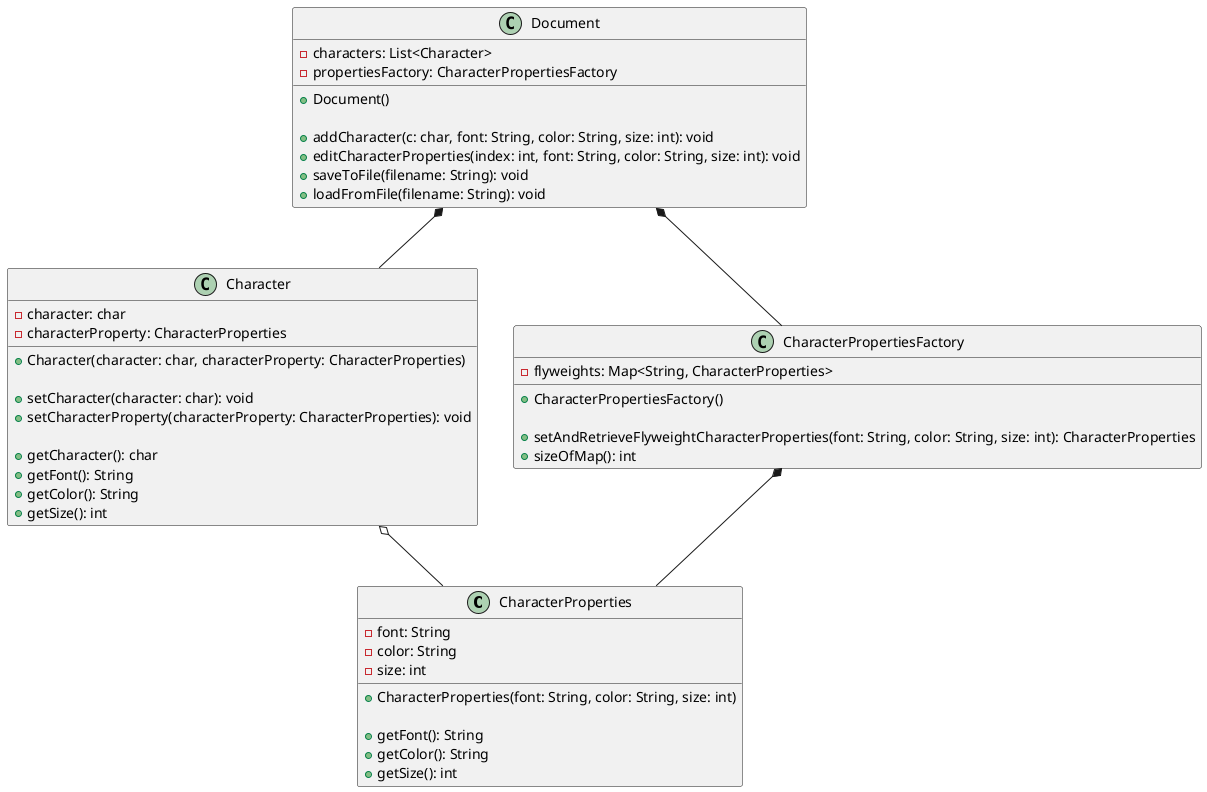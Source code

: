 @startuml
'https://plantuml.com/class-diagram

class CharacterProperties {
-font: String
-color: String
-size: int

'Constructor
+CharacterProperties(font: String, color: String, size: int)

'Getter methods
+getFont(): String
+getColor(): String
+getSize(): int
}

class Character {
-character: char
-characterProperty: CharacterProperties

'Constructor
+Character(character: char, characterProperty: CharacterProperties)

'Getter and setter methods
+setCharacter(character: char): void
+setCharacterProperty(characterProperty: CharacterProperties): void

+getCharacter(): char
+getFont(): String
+getColor(): String
+getSize(): int
}

class CharacterPropertiesFactory {
-flyweights: Map<String, CharacterProperties>

'Constructor
+CharacterPropertiesFactory()

+setAndRetrieveFlyweightCharacterProperties(font: String, color: String, size: int): CharacterProperties
+sizeOfMap(): int
}

class Document {
-characters: List<Character>
-propertiesFactory: CharacterPropertiesFactory

'Constructor
+Document()

+addCharacter(c: char, font: String, color: String, size: int): void
+editCharacterProperties(index: int, font: String, color: String, size: int): void
+saveToFile(filename: String): void
+loadFromFile(filename: String): void
}

CharacterPropertiesFactory *-- CharacterProperties
Character o-- CharacterProperties
Document *-- CharacterPropertiesFactory
Document *-- Character

@enduml